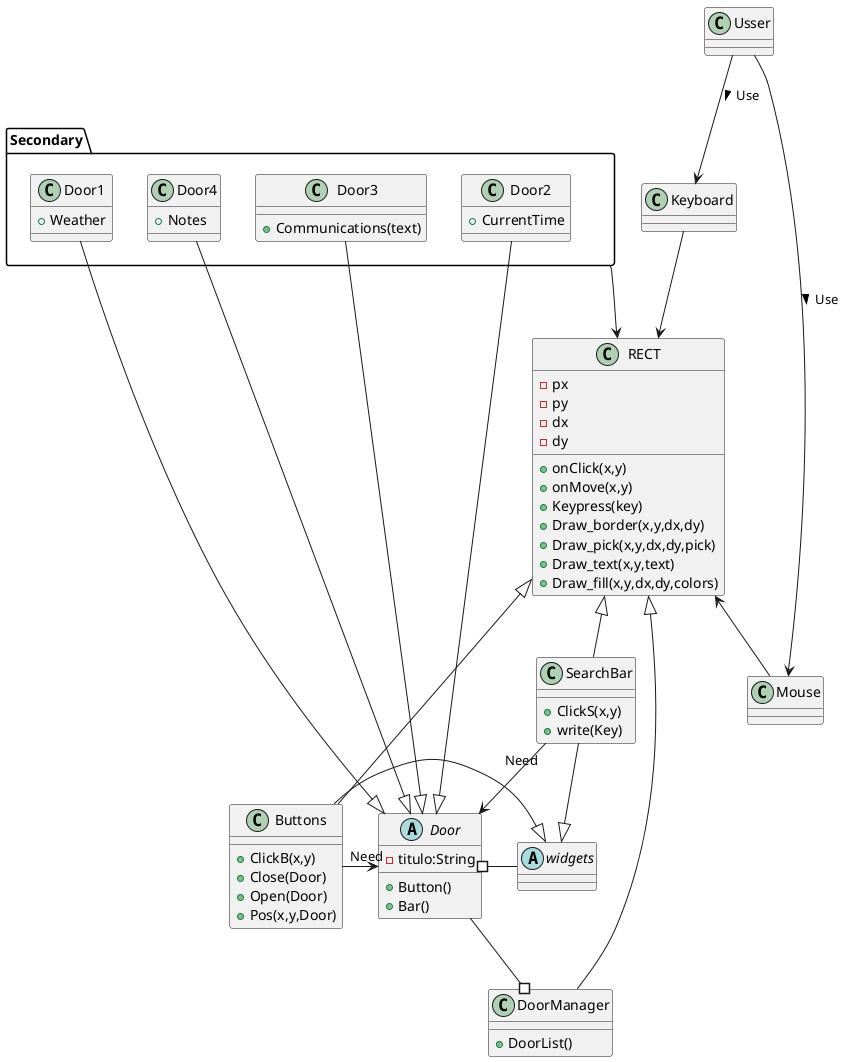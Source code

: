 
@startuml
'https://plantuml.com/class-diagram

class RECT {
-px
-py
-dx
-dy
+onClick(x,y)
+onMove(x,y)
+Keypress(key)
+Draw_border(x,y,dx,dy)
+Draw_pick(x,y,dx,dy,pick)
+Draw_text(x,y,text)
+Draw_fill(x,y,dx,dy,colors)
}
class DoorManager{
+DoorList()
}
abstract class Door {
-titulo:String
+Button()
+Bar()
}
class Secondary.Door1 {
+Weather
}
class Secondary.Door2 {
+CurrentTime
}
class Secondary.Door3 {
+Communications(text)
}
class Mouse {

}
class Keyboard {

}
class Buttons {
+ClickB(x,y)
+Close(Door)
+Open(Door)
+Pos(x,y,Door)
}
class SearchBar {
+ClickS(x,y)
+write(Key)
}
class Secondary.Door4 {
+Notes
}
abstract class widgets
RECT<|- DoorManager
Door--#DoorManager
Door#-widgets

RECT<--Mouse
Keyboard-->RECT
Usser-->Mouse: Use >
Usser-->Keyboard: Use >
RECT<|---Buttons
RECT<|-SearchBar
Buttons"Need"->Door
SearchBar"Need"-->Door
Secondary-->RECT
Door1-|>Door
Door2-|>Door
Door3-|>Door
Door4-|>Door
SearchBar-|>widgets
Buttons-|>widgets
@enduml